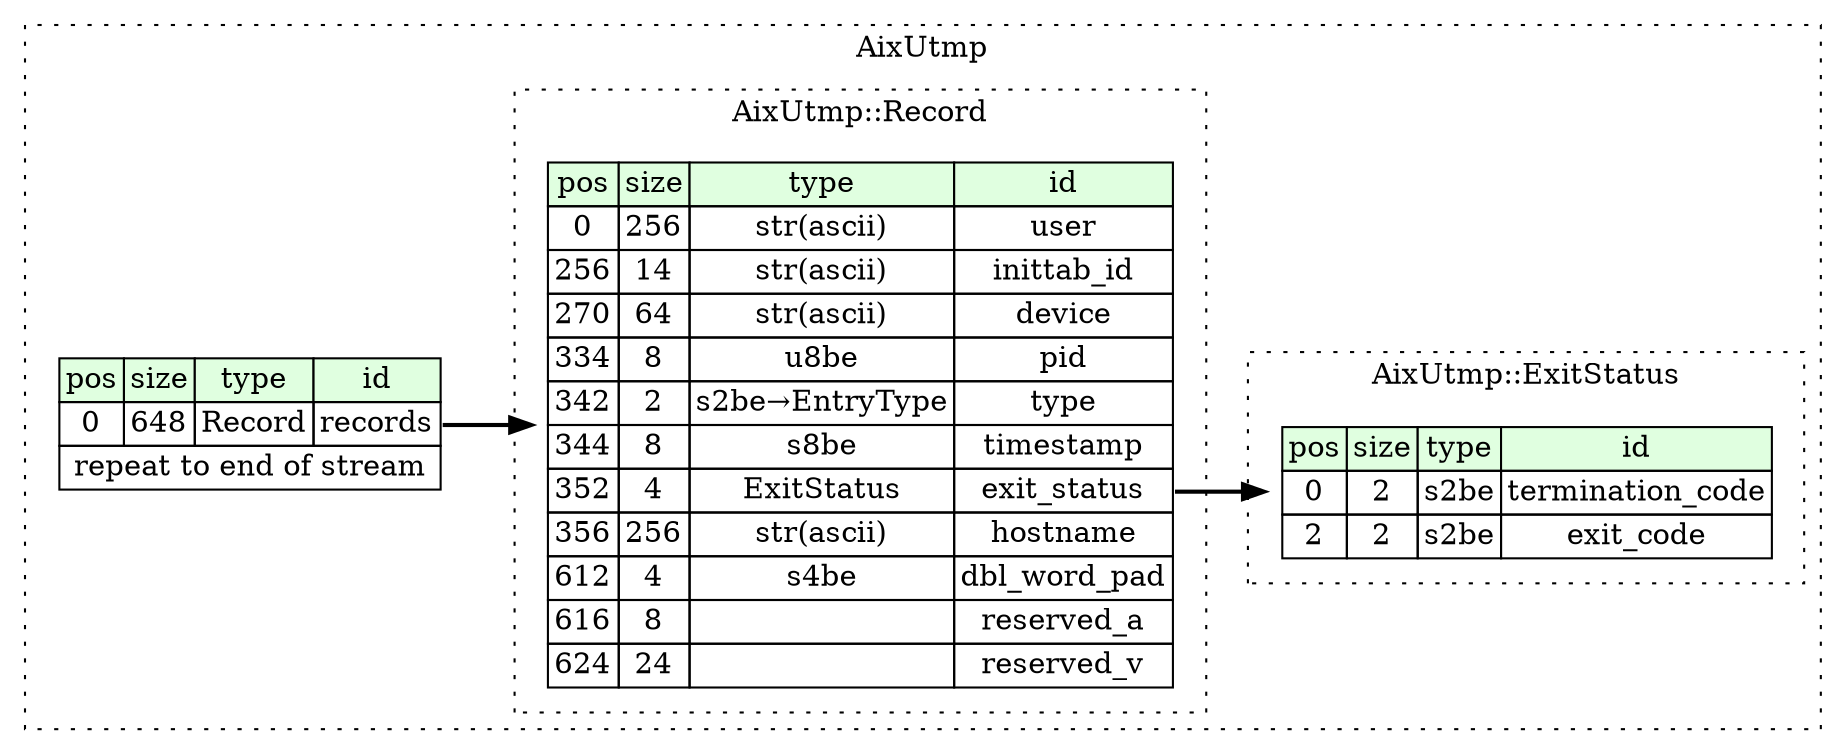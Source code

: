 digraph {
	rankdir=LR;
	node [shape=plaintext];
	subgraph cluster__aix_utmp {
		label="AixUtmp";
		graph[style=dotted];

		aix_utmp__seq [label=<<TABLE BORDER="0" CELLBORDER="1" CELLSPACING="0">
			<TR><TD BGCOLOR="#E0FFE0">pos</TD><TD BGCOLOR="#E0FFE0">size</TD><TD BGCOLOR="#E0FFE0">type</TD><TD BGCOLOR="#E0FFE0">id</TD></TR>
			<TR><TD PORT="records_pos">0</TD><TD PORT="records_size">648</TD><TD>Record</TD><TD PORT="records_type">records</TD></TR>
			<TR><TD COLSPAN="4" PORT="records__repeat">repeat to end of stream</TD></TR>
		</TABLE>>];
		subgraph cluster__record {
			label="AixUtmp::Record";
			graph[style=dotted];

			record__seq [label=<<TABLE BORDER="0" CELLBORDER="1" CELLSPACING="0">
				<TR><TD BGCOLOR="#E0FFE0">pos</TD><TD BGCOLOR="#E0FFE0">size</TD><TD BGCOLOR="#E0FFE0">type</TD><TD BGCOLOR="#E0FFE0">id</TD></TR>
				<TR><TD PORT="user_pos">0</TD><TD PORT="user_size">256</TD><TD>str(ascii)</TD><TD PORT="user_type">user</TD></TR>
				<TR><TD PORT="inittab_id_pos">256</TD><TD PORT="inittab_id_size">14</TD><TD>str(ascii)</TD><TD PORT="inittab_id_type">inittab_id</TD></TR>
				<TR><TD PORT="device_pos">270</TD><TD PORT="device_size">64</TD><TD>str(ascii)</TD><TD PORT="device_type">device</TD></TR>
				<TR><TD PORT="pid_pos">334</TD><TD PORT="pid_size">8</TD><TD>u8be</TD><TD PORT="pid_type">pid</TD></TR>
				<TR><TD PORT="type_pos">342</TD><TD PORT="type_size">2</TD><TD>s2be→EntryType</TD><TD PORT="type_type">type</TD></TR>
				<TR><TD PORT="timestamp_pos">344</TD><TD PORT="timestamp_size">8</TD><TD>s8be</TD><TD PORT="timestamp_type">timestamp</TD></TR>
				<TR><TD PORT="exit_status_pos">352</TD><TD PORT="exit_status_size">4</TD><TD>ExitStatus</TD><TD PORT="exit_status_type">exit_status</TD></TR>
				<TR><TD PORT="hostname_pos">356</TD><TD PORT="hostname_size">256</TD><TD>str(ascii)</TD><TD PORT="hostname_type">hostname</TD></TR>
				<TR><TD PORT="dbl_word_pad_pos">612</TD><TD PORT="dbl_word_pad_size">4</TD><TD>s4be</TD><TD PORT="dbl_word_pad_type">dbl_word_pad</TD></TR>
				<TR><TD PORT="reserved_a_pos">616</TD><TD PORT="reserved_a_size">8</TD><TD></TD><TD PORT="reserved_a_type">reserved_a</TD></TR>
				<TR><TD PORT="reserved_v_pos">624</TD><TD PORT="reserved_v_size">24</TD><TD></TD><TD PORT="reserved_v_type">reserved_v</TD></TR>
			</TABLE>>];
		}
		subgraph cluster__exit_status {
			label="AixUtmp::ExitStatus";
			graph[style=dotted];

			exit_status__seq [label=<<TABLE BORDER="0" CELLBORDER="1" CELLSPACING="0">
				<TR><TD BGCOLOR="#E0FFE0">pos</TD><TD BGCOLOR="#E0FFE0">size</TD><TD BGCOLOR="#E0FFE0">type</TD><TD BGCOLOR="#E0FFE0">id</TD></TR>
				<TR><TD PORT="termination_code_pos">0</TD><TD PORT="termination_code_size">2</TD><TD>s2be</TD><TD PORT="termination_code_type">termination_code</TD></TR>
				<TR><TD PORT="exit_code_pos">2</TD><TD PORT="exit_code_size">2</TD><TD>s2be</TD><TD PORT="exit_code_type">exit_code</TD></TR>
			</TABLE>>];
		}
	}
	aix_utmp__seq:records_type -> record__seq [style=bold];
	record__seq:exit_status_type -> exit_status__seq [style=bold];
}

